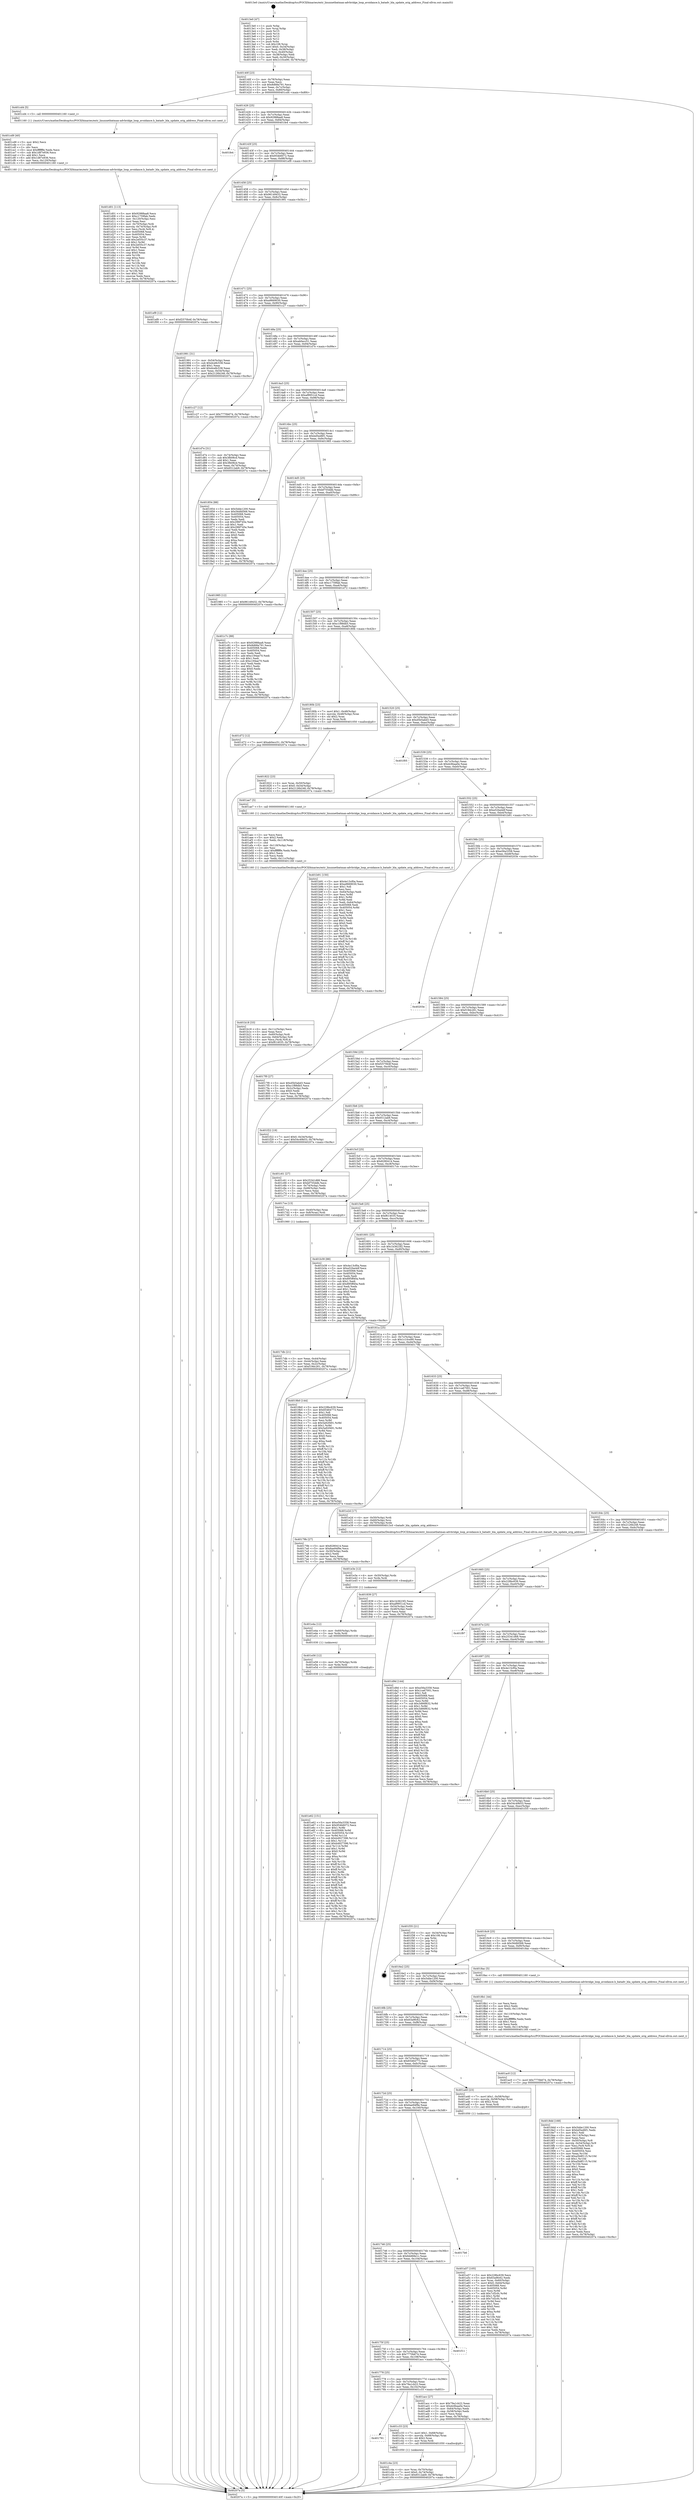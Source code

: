 digraph "0x4013e0" {
  label = "0x4013e0 (/mnt/c/Users/mathe/Desktop/tcc/POCII/binaries/extr_linuxnetbatman-advbridge_loop_avoidance.h_batadv_bla_update_orig_address_Final-ollvm.out::main(0))"
  labelloc = "t"
  node[shape=record]

  Entry [label="",width=0.3,height=0.3,shape=circle,fillcolor=black,style=filled]
  "0x40140f" [label="{
     0x40140f [23]\l
     | [instrs]\l
     &nbsp;&nbsp;0x40140f \<+3\>: mov -0x78(%rbp),%eax\l
     &nbsp;&nbsp;0x401412 \<+2\>: mov %eax,%ecx\l
     &nbsp;&nbsp;0x401414 \<+6\>: sub $0x8d68a791,%ecx\l
     &nbsp;&nbsp;0x40141a \<+3\>: mov %eax,-0x7c(%rbp)\l
     &nbsp;&nbsp;0x40141d \<+3\>: mov %ecx,-0x80(%rbp)\l
     &nbsp;&nbsp;0x401420 \<+6\>: je 0000000000401cd4 \<main+0x8f4\>\l
  }"]
  "0x401cd4" [label="{
     0x401cd4 [5]\l
     | [instrs]\l
     &nbsp;&nbsp;0x401cd4 \<+5\>: call 0000000000401160 \<next_i\>\l
     | [calls]\l
     &nbsp;&nbsp;0x401160 \{1\} (/mnt/c/Users/mathe/Desktop/tcc/POCII/binaries/extr_linuxnetbatman-advbridge_loop_avoidance.h_batadv_bla_update_orig_address_Final-ollvm.out::next_i)\l
  }"]
  "0x401426" [label="{
     0x401426 [25]\l
     | [instrs]\l
     &nbsp;&nbsp;0x401426 \<+5\>: jmp 000000000040142b \<main+0x4b\>\l
     &nbsp;&nbsp;0x40142b \<+3\>: mov -0x7c(%rbp),%eax\l
     &nbsp;&nbsp;0x40142e \<+5\>: sub $0x92988aa8,%eax\l
     &nbsp;&nbsp;0x401433 \<+6\>: mov %eax,-0x84(%rbp)\l
     &nbsp;&nbsp;0x401439 \<+6\>: je 0000000000401fe4 \<main+0xc04\>\l
  }"]
  Exit [label="",width=0.3,height=0.3,shape=circle,fillcolor=black,style=filled,peripheries=2]
  "0x401fe4" [label="{
     0x401fe4\l
  }", style=dashed]
  "0x40143f" [label="{
     0x40143f [25]\l
     | [instrs]\l
     &nbsp;&nbsp;0x40143f \<+5\>: jmp 0000000000401444 \<main+0x64\>\l
     &nbsp;&nbsp;0x401444 \<+3\>: mov -0x7c(%rbp),%eax\l
     &nbsp;&nbsp;0x401447 \<+5\>: sub $0x954b6072,%eax\l
     &nbsp;&nbsp;0x40144c \<+6\>: mov %eax,-0x88(%rbp)\l
     &nbsp;&nbsp;0x401452 \<+6\>: je 0000000000401ef9 \<main+0xb19\>\l
  }"]
  "0x401e62" [label="{
     0x401e62 [151]\l
     | [instrs]\l
     &nbsp;&nbsp;0x401e62 \<+5\>: mov $0xe56a3358,%eax\l
     &nbsp;&nbsp;0x401e67 \<+5\>: mov $0x954b6072,%ecx\l
     &nbsp;&nbsp;0x401e6c \<+3\>: mov $0x1,%r8b\l
     &nbsp;&nbsp;0x401e6f \<+8\>: mov 0x405068,%r9d\l
     &nbsp;&nbsp;0x401e77 \<+8\>: mov 0x405054,%r10d\l
     &nbsp;&nbsp;0x401e7f \<+3\>: mov %r9d,%r11d\l
     &nbsp;&nbsp;0x401e82 \<+7\>: sub $0xb4927396,%r11d\l
     &nbsp;&nbsp;0x401e89 \<+4\>: sub $0x1,%r11d\l
     &nbsp;&nbsp;0x401e8d \<+7\>: add $0xb4927396,%r11d\l
     &nbsp;&nbsp;0x401e94 \<+4\>: imul %r11d,%r9d\l
     &nbsp;&nbsp;0x401e98 \<+4\>: and $0x1,%r9d\l
     &nbsp;&nbsp;0x401e9c \<+4\>: cmp $0x0,%r9d\l
     &nbsp;&nbsp;0x401ea0 \<+3\>: sete %bl\l
     &nbsp;&nbsp;0x401ea3 \<+4\>: cmp $0xa,%r10d\l
     &nbsp;&nbsp;0x401ea7 \<+4\>: setl %r14b\l
     &nbsp;&nbsp;0x401eab \<+3\>: mov %bl,%r15b\l
     &nbsp;&nbsp;0x401eae \<+4\>: xor $0xff,%r15b\l
     &nbsp;&nbsp;0x401eb2 \<+3\>: mov %r14b,%r12b\l
     &nbsp;&nbsp;0x401eb5 \<+4\>: xor $0xff,%r12b\l
     &nbsp;&nbsp;0x401eb9 \<+4\>: xor $0x1,%r8b\l
     &nbsp;&nbsp;0x401ebd \<+3\>: mov %r15b,%r13b\l
     &nbsp;&nbsp;0x401ec0 \<+4\>: and $0xff,%r13b\l
     &nbsp;&nbsp;0x401ec4 \<+3\>: and %r8b,%bl\l
     &nbsp;&nbsp;0x401ec7 \<+3\>: mov %r12b,%dl\l
     &nbsp;&nbsp;0x401eca \<+3\>: and $0xff,%dl\l
     &nbsp;&nbsp;0x401ecd \<+3\>: and %r8b,%r14b\l
     &nbsp;&nbsp;0x401ed0 \<+3\>: or %bl,%r13b\l
     &nbsp;&nbsp;0x401ed3 \<+3\>: or %r14b,%dl\l
     &nbsp;&nbsp;0x401ed6 \<+3\>: xor %dl,%r13b\l
     &nbsp;&nbsp;0x401ed9 \<+3\>: or %r12b,%r15b\l
     &nbsp;&nbsp;0x401edc \<+4\>: xor $0xff,%r15b\l
     &nbsp;&nbsp;0x401ee0 \<+4\>: or $0x1,%r8b\l
     &nbsp;&nbsp;0x401ee4 \<+3\>: and %r8b,%r15b\l
     &nbsp;&nbsp;0x401ee7 \<+3\>: or %r15b,%r13b\l
     &nbsp;&nbsp;0x401eea \<+4\>: test $0x1,%r13b\l
     &nbsp;&nbsp;0x401eee \<+3\>: cmovne %ecx,%eax\l
     &nbsp;&nbsp;0x401ef1 \<+3\>: mov %eax,-0x78(%rbp)\l
     &nbsp;&nbsp;0x401ef4 \<+5\>: jmp 000000000040207a \<main+0xc9a\>\l
  }"]
  "0x401ef9" [label="{
     0x401ef9 [12]\l
     | [instrs]\l
     &nbsp;&nbsp;0x401ef9 \<+7\>: movl $0xf2570b4f,-0x78(%rbp)\l
     &nbsp;&nbsp;0x401f00 \<+5\>: jmp 000000000040207a \<main+0xc9a\>\l
  }"]
  "0x401458" [label="{
     0x401458 [25]\l
     | [instrs]\l
     &nbsp;&nbsp;0x401458 \<+5\>: jmp 000000000040145d \<main+0x7d\>\l
     &nbsp;&nbsp;0x40145d \<+3\>: mov -0x7c(%rbp),%eax\l
     &nbsp;&nbsp;0x401460 \<+5\>: sub $0x96149432,%eax\l
     &nbsp;&nbsp;0x401465 \<+6\>: mov %eax,-0x8c(%rbp)\l
     &nbsp;&nbsp;0x40146b \<+6\>: je 0000000000401991 \<main+0x5b1\>\l
  }"]
  "0x401e56" [label="{
     0x401e56 [12]\l
     | [instrs]\l
     &nbsp;&nbsp;0x401e56 \<+4\>: mov -0x70(%rbp),%rdx\l
     &nbsp;&nbsp;0x401e5a \<+3\>: mov %rdx,%rdi\l
     &nbsp;&nbsp;0x401e5d \<+5\>: call 0000000000401030 \<free@plt\>\l
     | [calls]\l
     &nbsp;&nbsp;0x401030 \{1\} (unknown)\l
  }"]
  "0x401991" [label="{
     0x401991 [31]\l
     | [instrs]\l
     &nbsp;&nbsp;0x401991 \<+3\>: mov -0x54(%rbp),%eax\l
     &nbsp;&nbsp;0x401994 \<+5\>: sub $0xdce8c538,%eax\l
     &nbsp;&nbsp;0x401999 \<+3\>: add $0x1,%eax\l
     &nbsp;&nbsp;0x40199c \<+5\>: add $0xdce8c538,%eax\l
     &nbsp;&nbsp;0x4019a1 \<+3\>: mov %eax,-0x54(%rbp)\l
     &nbsp;&nbsp;0x4019a4 \<+7\>: movl $0x2126b248,-0x78(%rbp)\l
     &nbsp;&nbsp;0x4019ab \<+5\>: jmp 000000000040207a \<main+0xc9a\>\l
  }"]
  "0x401471" [label="{
     0x401471 [25]\l
     | [instrs]\l
     &nbsp;&nbsp;0x401471 \<+5\>: jmp 0000000000401476 \<main+0x96\>\l
     &nbsp;&nbsp;0x401476 \<+3\>: mov -0x7c(%rbp),%eax\l
     &nbsp;&nbsp;0x401479 \<+5\>: sub $0xa9669030,%eax\l
     &nbsp;&nbsp;0x40147e \<+6\>: mov %eax,-0x90(%rbp)\l
     &nbsp;&nbsp;0x401484 \<+6\>: je 0000000000401c27 \<main+0x847\>\l
  }"]
  "0x401e4a" [label="{
     0x401e4a [12]\l
     | [instrs]\l
     &nbsp;&nbsp;0x401e4a \<+4\>: mov -0x60(%rbp),%rdx\l
     &nbsp;&nbsp;0x401e4e \<+3\>: mov %rdx,%rdi\l
     &nbsp;&nbsp;0x401e51 \<+5\>: call 0000000000401030 \<free@plt\>\l
     | [calls]\l
     &nbsp;&nbsp;0x401030 \{1\} (unknown)\l
  }"]
  "0x401c27" [label="{
     0x401c27 [12]\l
     | [instrs]\l
     &nbsp;&nbsp;0x401c27 \<+7\>: movl $0x7770b674,-0x78(%rbp)\l
     &nbsp;&nbsp;0x401c2e \<+5\>: jmp 000000000040207a \<main+0xc9a\>\l
  }"]
  "0x40148a" [label="{
     0x40148a [25]\l
     | [instrs]\l
     &nbsp;&nbsp;0x40148a \<+5\>: jmp 000000000040148f \<main+0xaf\>\l
     &nbsp;&nbsp;0x40148f \<+3\>: mov -0x7c(%rbp),%eax\l
     &nbsp;&nbsp;0x401492 \<+5\>: sub $0xab0ecc51,%eax\l
     &nbsp;&nbsp;0x401497 \<+6\>: mov %eax,-0x94(%rbp)\l
     &nbsp;&nbsp;0x40149d \<+6\>: je 0000000000401d7e \<main+0x99e\>\l
  }"]
  "0x401e3e" [label="{
     0x401e3e [12]\l
     | [instrs]\l
     &nbsp;&nbsp;0x401e3e \<+4\>: mov -0x50(%rbp),%rdx\l
     &nbsp;&nbsp;0x401e42 \<+3\>: mov %rdx,%rdi\l
     &nbsp;&nbsp;0x401e45 \<+5\>: call 0000000000401030 \<free@plt\>\l
     | [calls]\l
     &nbsp;&nbsp;0x401030 \{1\} (unknown)\l
  }"]
  "0x401d7e" [label="{
     0x401d7e [31]\l
     | [instrs]\l
     &nbsp;&nbsp;0x401d7e \<+3\>: mov -0x74(%rbp),%eax\l
     &nbsp;&nbsp;0x401d81 \<+5\>: sub $0x3fb08cd,%eax\l
     &nbsp;&nbsp;0x401d86 \<+3\>: add $0x1,%eax\l
     &nbsp;&nbsp;0x401d89 \<+5\>: add $0x3fb08cd,%eax\l
     &nbsp;&nbsp;0x401d8e \<+3\>: mov %eax,-0x74(%rbp)\l
     &nbsp;&nbsp;0x401d91 \<+7\>: movl $0x6512ab9,-0x78(%rbp)\l
     &nbsp;&nbsp;0x401d98 \<+5\>: jmp 000000000040207a \<main+0xc9a\>\l
  }"]
  "0x4014a3" [label="{
     0x4014a3 [25]\l
     | [instrs]\l
     &nbsp;&nbsp;0x4014a3 \<+5\>: jmp 00000000004014a8 \<main+0xc8\>\l
     &nbsp;&nbsp;0x4014a8 \<+3\>: mov -0x7c(%rbp),%eax\l
     &nbsp;&nbsp;0x4014ab \<+5\>: sub $0xaf9951cd,%eax\l
     &nbsp;&nbsp;0x4014b0 \<+6\>: mov %eax,-0x98(%rbp)\l
     &nbsp;&nbsp;0x4014b6 \<+6\>: je 0000000000401854 \<main+0x474\>\l
  }"]
  "0x401d01" [label="{
     0x401d01 [113]\l
     | [instrs]\l
     &nbsp;&nbsp;0x401d01 \<+5\>: mov $0x92988aa8,%ecx\l
     &nbsp;&nbsp;0x401d06 \<+5\>: mov $0xc1759fab,%edx\l
     &nbsp;&nbsp;0x401d0b \<+6\>: mov -0x120(%rbp),%esi\l
     &nbsp;&nbsp;0x401d11 \<+3\>: imul %eax,%esi\l
     &nbsp;&nbsp;0x401d14 \<+4\>: mov -0x70(%rbp),%rdi\l
     &nbsp;&nbsp;0x401d18 \<+4\>: movslq -0x74(%rbp),%r8\l
     &nbsp;&nbsp;0x401d1c \<+4\>: mov %esi,(%rdi,%r8,4)\l
     &nbsp;&nbsp;0x401d20 \<+7\>: mov 0x405068,%eax\l
     &nbsp;&nbsp;0x401d27 \<+7\>: mov 0x405054,%esi\l
     &nbsp;&nbsp;0x401d2e \<+3\>: mov %eax,%r9d\l
     &nbsp;&nbsp;0x401d31 \<+7\>: add $0x2ef35c37,%r9d\l
     &nbsp;&nbsp;0x401d38 \<+4\>: sub $0x1,%r9d\l
     &nbsp;&nbsp;0x401d3c \<+7\>: sub $0x2ef35c37,%r9d\l
     &nbsp;&nbsp;0x401d43 \<+4\>: imul %r9d,%eax\l
     &nbsp;&nbsp;0x401d47 \<+3\>: and $0x1,%eax\l
     &nbsp;&nbsp;0x401d4a \<+3\>: cmp $0x0,%eax\l
     &nbsp;&nbsp;0x401d4d \<+4\>: sete %r10b\l
     &nbsp;&nbsp;0x401d51 \<+3\>: cmp $0xa,%esi\l
     &nbsp;&nbsp;0x401d54 \<+4\>: setl %r11b\l
     &nbsp;&nbsp;0x401d58 \<+3\>: mov %r10b,%bl\l
     &nbsp;&nbsp;0x401d5b \<+3\>: and %r11b,%bl\l
     &nbsp;&nbsp;0x401d5e \<+3\>: xor %r11b,%r10b\l
     &nbsp;&nbsp;0x401d61 \<+3\>: or %r10b,%bl\l
     &nbsp;&nbsp;0x401d64 \<+3\>: test $0x1,%bl\l
     &nbsp;&nbsp;0x401d67 \<+3\>: cmovne %edx,%ecx\l
     &nbsp;&nbsp;0x401d6a \<+3\>: mov %ecx,-0x78(%rbp)\l
     &nbsp;&nbsp;0x401d6d \<+5\>: jmp 000000000040207a \<main+0xc9a\>\l
  }"]
  "0x401854" [label="{
     0x401854 [88]\l
     | [instrs]\l
     &nbsp;&nbsp;0x401854 \<+5\>: mov $0x5dde1200,%eax\l
     &nbsp;&nbsp;0x401859 \<+5\>: mov $0x56dfd568,%ecx\l
     &nbsp;&nbsp;0x40185e \<+7\>: mov 0x405068,%edx\l
     &nbsp;&nbsp;0x401865 \<+7\>: mov 0x405054,%esi\l
     &nbsp;&nbsp;0x40186c \<+2\>: mov %edx,%edi\l
     &nbsp;&nbsp;0x40186e \<+6\>: sub $0x296f745e,%edi\l
     &nbsp;&nbsp;0x401874 \<+3\>: sub $0x1,%edi\l
     &nbsp;&nbsp;0x401877 \<+6\>: add $0x296f745e,%edi\l
     &nbsp;&nbsp;0x40187d \<+3\>: imul %edi,%edx\l
     &nbsp;&nbsp;0x401880 \<+3\>: and $0x1,%edx\l
     &nbsp;&nbsp;0x401883 \<+3\>: cmp $0x0,%edx\l
     &nbsp;&nbsp;0x401886 \<+4\>: sete %r8b\l
     &nbsp;&nbsp;0x40188a \<+3\>: cmp $0xa,%esi\l
     &nbsp;&nbsp;0x40188d \<+4\>: setl %r9b\l
     &nbsp;&nbsp;0x401891 \<+3\>: mov %r8b,%r10b\l
     &nbsp;&nbsp;0x401894 \<+3\>: and %r9b,%r10b\l
     &nbsp;&nbsp;0x401897 \<+3\>: xor %r9b,%r8b\l
     &nbsp;&nbsp;0x40189a \<+3\>: or %r8b,%r10b\l
     &nbsp;&nbsp;0x40189d \<+4\>: test $0x1,%r10b\l
     &nbsp;&nbsp;0x4018a1 \<+3\>: cmovne %ecx,%eax\l
     &nbsp;&nbsp;0x4018a4 \<+3\>: mov %eax,-0x78(%rbp)\l
     &nbsp;&nbsp;0x4018a7 \<+5\>: jmp 000000000040207a \<main+0xc9a\>\l
  }"]
  "0x4014bc" [label="{
     0x4014bc [25]\l
     | [instrs]\l
     &nbsp;&nbsp;0x4014bc \<+5\>: jmp 00000000004014c1 \<main+0xe1\>\l
     &nbsp;&nbsp;0x4014c1 \<+3\>: mov -0x7c(%rbp),%eax\l
     &nbsp;&nbsp;0x4014c4 \<+5\>: sub $0xbd5ed6f1,%eax\l
     &nbsp;&nbsp;0x4014c9 \<+6\>: mov %eax,-0x9c(%rbp)\l
     &nbsp;&nbsp;0x4014cf \<+6\>: je 0000000000401985 \<main+0x5a5\>\l
  }"]
  "0x401cd9" [label="{
     0x401cd9 [40]\l
     | [instrs]\l
     &nbsp;&nbsp;0x401cd9 \<+5\>: mov $0x2,%ecx\l
     &nbsp;&nbsp;0x401cde \<+1\>: cltd\l
     &nbsp;&nbsp;0x401cdf \<+2\>: idiv %ecx\l
     &nbsp;&nbsp;0x401ce1 \<+6\>: imul $0xfffffffe,%edx,%ecx\l
     &nbsp;&nbsp;0x401ce7 \<+6\>: sub $0x1d87e936,%ecx\l
     &nbsp;&nbsp;0x401ced \<+3\>: add $0x1,%ecx\l
     &nbsp;&nbsp;0x401cf0 \<+6\>: add $0x1d87e936,%ecx\l
     &nbsp;&nbsp;0x401cf6 \<+6\>: mov %ecx,-0x120(%rbp)\l
     &nbsp;&nbsp;0x401cfc \<+5\>: call 0000000000401160 \<next_i\>\l
     | [calls]\l
     &nbsp;&nbsp;0x401160 \{1\} (/mnt/c/Users/mathe/Desktop/tcc/POCII/binaries/extr_linuxnetbatman-advbridge_loop_avoidance.h_batadv_bla_update_orig_address_Final-ollvm.out::next_i)\l
  }"]
  "0x401985" [label="{
     0x401985 [12]\l
     | [instrs]\l
     &nbsp;&nbsp;0x401985 \<+7\>: movl $0x96149432,-0x78(%rbp)\l
     &nbsp;&nbsp;0x40198c \<+5\>: jmp 000000000040207a \<main+0xc9a\>\l
  }"]
  "0x4014d5" [label="{
     0x4014d5 [25]\l
     | [instrs]\l
     &nbsp;&nbsp;0x4014d5 \<+5\>: jmp 00000000004014da \<main+0xfa\>\l
     &nbsp;&nbsp;0x4014da \<+3\>: mov -0x7c(%rbp),%eax\l
     &nbsp;&nbsp;0x4014dd \<+5\>: sub $0xbf755ddb,%eax\l
     &nbsp;&nbsp;0x4014e2 \<+6\>: mov %eax,-0xa0(%rbp)\l
     &nbsp;&nbsp;0x4014e8 \<+6\>: je 0000000000401c7c \<main+0x89c\>\l
  }"]
  "0x401c4a" [label="{
     0x401c4a [23]\l
     | [instrs]\l
     &nbsp;&nbsp;0x401c4a \<+4\>: mov %rax,-0x70(%rbp)\l
     &nbsp;&nbsp;0x401c4e \<+7\>: movl $0x0,-0x74(%rbp)\l
     &nbsp;&nbsp;0x401c55 \<+7\>: movl $0x6512ab9,-0x78(%rbp)\l
     &nbsp;&nbsp;0x401c5c \<+5\>: jmp 000000000040207a \<main+0xc9a\>\l
  }"]
  "0x401c7c" [label="{
     0x401c7c [88]\l
     | [instrs]\l
     &nbsp;&nbsp;0x401c7c \<+5\>: mov $0x92988aa8,%eax\l
     &nbsp;&nbsp;0x401c81 \<+5\>: mov $0x8d68a791,%ecx\l
     &nbsp;&nbsp;0x401c86 \<+7\>: mov 0x405068,%edx\l
     &nbsp;&nbsp;0x401c8d \<+7\>: mov 0x405054,%esi\l
     &nbsp;&nbsp;0x401c94 \<+2\>: mov %edx,%edi\l
     &nbsp;&nbsp;0x401c96 \<+6\>: add $0xc194ae70,%edi\l
     &nbsp;&nbsp;0x401c9c \<+3\>: sub $0x1,%edi\l
     &nbsp;&nbsp;0x401c9f \<+6\>: sub $0xc194ae70,%edi\l
     &nbsp;&nbsp;0x401ca5 \<+3\>: imul %edi,%edx\l
     &nbsp;&nbsp;0x401ca8 \<+3\>: and $0x1,%edx\l
     &nbsp;&nbsp;0x401cab \<+3\>: cmp $0x0,%edx\l
     &nbsp;&nbsp;0x401cae \<+4\>: sete %r8b\l
     &nbsp;&nbsp;0x401cb2 \<+3\>: cmp $0xa,%esi\l
     &nbsp;&nbsp;0x401cb5 \<+4\>: setl %r9b\l
     &nbsp;&nbsp;0x401cb9 \<+3\>: mov %r8b,%r10b\l
     &nbsp;&nbsp;0x401cbc \<+3\>: and %r9b,%r10b\l
     &nbsp;&nbsp;0x401cbf \<+3\>: xor %r9b,%r8b\l
     &nbsp;&nbsp;0x401cc2 \<+3\>: or %r8b,%r10b\l
     &nbsp;&nbsp;0x401cc5 \<+4\>: test $0x1,%r10b\l
     &nbsp;&nbsp;0x401cc9 \<+3\>: cmovne %ecx,%eax\l
     &nbsp;&nbsp;0x401ccc \<+3\>: mov %eax,-0x78(%rbp)\l
     &nbsp;&nbsp;0x401ccf \<+5\>: jmp 000000000040207a \<main+0xc9a\>\l
  }"]
  "0x4014ee" [label="{
     0x4014ee [25]\l
     | [instrs]\l
     &nbsp;&nbsp;0x4014ee \<+5\>: jmp 00000000004014f3 \<main+0x113\>\l
     &nbsp;&nbsp;0x4014f3 \<+3\>: mov -0x7c(%rbp),%eax\l
     &nbsp;&nbsp;0x4014f6 \<+5\>: sub $0xc1759fab,%eax\l
     &nbsp;&nbsp;0x4014fb \<+6\>: mov %eax,-0xa4(%rbp)\l
     &nbsp;&nbsp;0x401501 \<+6\>: je 0000000000401d72 \<main+0x992\>\l
  }"]
  "0x401791" [label="{
     0x401791\l
  }", style=dashed]
  "0x401d72" [label="{
     0x401d72 [12]\l
     | [instrs]\l
     &nbsp;&nbsp;0x401d72 \<+7\>: movl $0xab0ecc51,-0x78(%rbp)\l
     &nbsp;&nbsp;0x401d79 \<+5\>: jmp 000000000040207a \<main+0xc9a\>\l
  }"]
  "0x401507" [label="{
     0x401507 [25]\l
     | [instrs]\l
     &nbsp;&nbsp;0x401507 \<+5\>: jmp 000000000040150c \<main+0x12c\>\l
     &nbsp;&nbsp;0x40150c \<+3\>: mov -0x7c(%rbp),%eax\l
     &nbsp;&nbsp;0x40150f \<+5\>: sub $0xc1f88db5,%eax\l
     &nbsp;&nbsp;0x401514 \<+6\>: mov %eax,-0xa8(%rbp)\l
     &nbsp;&nbsp;0x40151a \<+6\>: je 000000000040180b \<main+0x42b\>\l
  }"]
  "0x401c33" [label="{
     0x401c33 [23]\l
     | [instrs]\l
     &nbsp;&nbsp;0x401c33 \<+7\>: movl $0x1,-0x68(%rbp)\l
     &nbsp;&nbsp;0x401c3a \<+4\>: movslq -0x68(%rbp),%rax\l
     &nbsp;&nbsp;0x401c3e \<+4\>: shl $0x2,%rax\l
     &nbsp;&nbsp;0x401c42 \<+3\>: mov %rax,%rdi\l
     &nbsp;&nbsp;0x401c45 \<+5\>: call 0000000000401050 \<malloc@plt\>\l
     | [calls]\l
     &nbsp;&nbsp;0x401050 \{1\} (unknown)\l
  }"]
  "0x40180b" [label="{
     0x40180b [23]\l
     | [instrs]\l
     &nbsp;&nbsp;0x40180b \<+7\>: movl $0x1,-0x48(%rbp)\l
     &nbsp;&nbsp;0x401812 \<+4\>: movslq -0x48(%rbp),%rax\l
     &nbsp;&nbsp;0x401816 \<+4\>: shl $0x2,%rax\l
     &nbsp;&nbsp;0x40181a \<+3\>: mov %rax,%rdi\l
     &nbsp;&nbsp;0x40181d \<+5\>: call 0000000000401050 \<malloc@plt\>\l
     | [calls]\l
     &nbsp;&nbsp;0x401050 \{1\} (unknown)\l
  }"]
  "0x401520" [label="{
     0x401520 [25]\l
     | [instrs]\l
     &nbsp;&nbsp;0x401520 \<+5\>: jmp 0000000000401525 \<main+0x145\>\l
     &nbsp;&nbsp;0x401525 \<+3\>: mov -0x7c(%rbp),%eax\l
     &nbsp;&nbsp;0x401528 \<+5\>: sub $0xd5b5abd3,%eax\l
     &nbsp;&nbsp;0x40152d \<+6\>: mov %eax,-0xac(%rbp)\l
     &nbsp;&nbsp;0x401533 \<+6\>: je 0000000000401f05 \<main+0xb25\>\l
  }"]
  "0x401b18" [label="{
     0x401b18 [33]\l
     | [instrs]\l
     &nbsp;&nbsp;0x401b18 \<+6\>: mov -0x11c(%rbp),%ecx\l
     &nbsp;&nbsp;0x401b1e \<+3\>: imul %eax,%ecx\l
     &nbsp;&nbsp;0x401b21 \<+4\>: mov -0x60(%rbp),%rdi\l
     &nbsp;&nbsp;0x401b25 \<+4\>: movslq -0x64(%rbp),%r8\l
     &nbsp;&nbsp;0x401b29 \<+4\>: mov %ecx,(%rdi,%r8,4)\l
     &nbsp;&nbsp;0x401b2d \<+7\>: movl $0xf614035,-0x78(%rbp)\l
     &nbsp;&nbsp;0x401b34 \<+5\>: jmp 000000000040207a \<main+0xc9a\>\l
  }"]
  "0x401f05" [label="{
     0x401f05\l
  }", style=dashed]
  "0x401539" [label="{
     0x401539 [25]\l
     | [instrs]\l
     &nbsp;&nbsp;0x401539 \<+5\>: jmp 000000000040153e \<main+0x15e\>\l
     &nbsp;&nbsp;0x40153e \<+3\>: mov -0x7c(%rbp),%eax\l
     &nbsp;&nbsp;0x401541 \<+5\>: sub $0xdc6baa0e,%eax\l
     &nbsp;&nbsp;0x401546 \<+6\>: mov %eax,-0xb0(%rbp)\l
     &nbsp;&nbsp;0x40154c \<+6\>: je 0000000000401ae7 \<main+0x707\>\l
  }"]
  "0x401aec" [label="{
     0x401aec [44]\l
     | [instrs]\l
     &nbsp;&nbsp;0x401aec \<+2\>: xor %ecx,%ecx\l
     &nbsp;&nbsp;0x401aee \<+5\>: mov $0x2,%edx\l
     &nbsp;&nbsp;0x401af3 \<+6\>: mov %edx,-0x118(%rbp)\l
     &nbsp;&nbsp;0x401af9 \<+1\>: cltd\l
     &nbsp;&nbsp;0x401afa \<+6\>: mov -0x118(%rbp),%esi\l
     &nbsp;&nbsp;0x401b00 \<+2\>: idiv %esi\l
     &nbsp;&nbsp;0x401b02 \<+6\>: imul $0xfffffffe,%edx,%edx\l
     &nbsp;&nbsp;0x401b08 \<+3\>: sub $0x1,%ecx\l
     &nbsp;&nbsp;0x401b0b \<+2\>: sub %ecx,%edx\l
     &nbsp;&nbsp;0x401b0d \<+6\>: mov %edx,-0x11c(%rbp)\l
     &nbsp;&nbsp;0x401b13 \<+5\>: call 0000000000401160 \<next_i\>\l
     | [calls]\l
     &nbsp;&nbsp;0x401160 \{1\} (/mnt/c/Users/mathe/Desktop/tcc/POCII/binaries/extr_linuxnetbatman-advbridge_loop_avoidance.h_batadv_bla_update_orig_address_Final-ollvm.out::next_i)\l
  }"]
  "0x401ae7" [label="{
     0x401ae7 [5]\l
     | [instrs]\l
     &nbsp;&nbsp;0x401ae7 \<+5\>: call 0000000000401160 \<next_i\>\l
     | [calls]\l
     &nbsp;&nbsp;0x401160 \{1\} (/mnt/c/Users/mathe/Desktop/tcc/POCII/binaries/extr_linuxnetbatman-advbridge_loop_avoidance.h_batadv_bla_update_orig_address_Final-ollvm.out::next_i)\l
  }"]
  "0x401552" [label="{
     0x401552 [25]\l
     | [instrs]\l
     &nbsp;&nbsp;0x401552 \<+5\>: jmp 0000000000401557 \<main+0x177\>\l
     &nbsp;&nbsp;0x401557 \<+3\>: mov -0x7c(%rbp),%eax\l
     &nbsp;&nbsp;0x40155a \<+5\>: sub $0xe52be4df,%eax\l
     &nbsp;&nbsp;0x40155f \<+6\>: mov %eax,-0xb4(%rbp)\l
     &nbsp;&nbsp;0x401565 \<+6\>: je 0000000000401b91 \<main+0x7b1\>\l
  }"]
  "0x401778" [label="{
     0x401778 [25]\l
     | [instrs]\l
     &nbsp;&nbsp;0x401778 \<+5\>: jmp 000000000040177d \<main+0x39d\>\l
     &nbsp;&nbsp;0x40177d \<+3\>: mov -0x7c(%rbp),%eax\l
     &nbsp;&nbsp;0x401780 \<+5\>: sub $0x79a1cb22,%eax\l
     &nbsp;&nbsp;0x401785 \<+6\>: mov %eax,-0x10c(%rbp)\l
     &nbsp;&nbsp;0x40178b \<+6\>: je 0000000000401c33 \<main+0x853\>\l
  }"]
  "0x401b91" [label="{
     0x401b91 [150]\l
     | [instrs]\l
     &nbsp;&nbsp;0x401b91 \<+5\>: mov $0x4e13cf0a,%eax\l
     &nbsp;&nbsp;0x401b96 \<+5\>: mov $0xa9669030,%ecx\l
     &nbsp;&nbsp;0x401b9b \<+2\>: mov $0x1,%dl\l
     &nbsp;&nbsp;0x401b9d \<+2\>: xor %esi,%esi\l
     &nbsp;&nbsp;0x401b9f \<+3\>: mov -0x64(%rbp),%edi\l
     &nbsp;&nbsp;0x401ba2 \<+3\>: mov %esi,%r8d\l
     &nbsp;&nbsp;0x401ba5 \<+4\>: sub $0x1,%r8d\l
     &nbsp;&nbsp;0x401ba9 \<+3\>: sub %r8d,%edi\l
     &nbsp;&nbsp;0x401bac \<+3\>: mov %edi,-0x64(%rbp)\l
     &nbsp;&nbsp;0x401baf \<+7\>: mov 0x405068,%edi\l
     &nbsp;&nbsp;0x401bb6 \<+8\>: mov 0x405054,%r8d\l
     &nbsp;&nbsp;0x401bbe \<+3\>: sub $0x1,%esi\l
     &nbsp;&nbsp;0x401bc1 \<+3\>: mov %edi,%r9d\l
     &nbsp;&nbsp;0x401bc4 \<+3\>: add %esi,%r9d\l
     &nbsp;&nbsp;0x401bc7 \<+4\>: imul %r9d,%edi\l
     &nbsp;&nbsp;0x401bcb \<+3\>: and $0x1,%edi\l
     &nbsp;&nbsp;0x401bce \<+3\>: cmp $0x0,%edi\l
     &nbsp;&nbsp;0x401bd1 \<+4\>: sete %r10b\l
     &nbsp;&nbsp;0x401bd5 \<+4\>: cmp $0xa,%r8d\l
     &nbsp;&nbsp;0x401bd9 \<+4\>: setl %r11b\l
     &nbsp;&nbsp;0x401bdd \<+3\>: mov %r10b,%bl\l
     &nbsp;&nbsp;0x401be0 \<+3\>: xor $0xff,%bl\l
     &nbsp;&nbsp;0x401be3 \<+3\>: mov %r11b,%r14b\l
     &nbsp;&nbsp;0x401be6 \<+4\>: xor $0xff,%r14b\l
     &nbsp;&nbsp;0x401bea \<+3\>: xor $0x1,%dl\l
     &nbsp;&nbsp;0x401bed \<+3\>: mov %bl,%r15b\l
     &nbsp;&nbsp;0x401bf0 \<+4\>: and $0xff,%r15b\l
     &nbsp;&nbsp;0x401bf4 \<+3\>: and %dl,%r10b\l
     &nbsp;&nbsp;0x401bf7 \<+3\>: mov %r14b,%r12b\l
     &nbsp;&nbsp;0x401bfa \<+4\>: and $0xff,%r12b\l
     &nbsp;&nbsp;0x401bfe \<+3\>: and %dl,%r11b\l
     &nbsp;&nbsp;0x401c01 \<+3\>: or %r10b,%r15b\l
     &nbsp;&nbsp;0x401c04 \<+3\>: or %r11b,%r12b\l
     &nbsp;&nbsp;0x401c07 \<+3\>: xor %r12b,%r15b\l
     &nbsp;&nbsp;0x401c0a \<+3\>: or %r14b,%bl\l
     &nbsp;&nbsp;0x401c0d \<+3\>: xor $0xff,%bl\l
     &nbsp;&nbsp;0x401c10 \<+3\>: or $0x1,%dl\l
     &nbsp;&nbsp;0x401c13 \<+2\>: and %dl,%bl\l
     &nbsp;&nbsp;0x401c15 \<+3\>: or %bl,%r15b\l
     &nbsp;&nbsp;0x401c18 \<+4\>: test $0x1,%r15b\l
     &nbsp;&nbsp;0x401c1c \<+3\>: cmovne %ecx,%eax\l
     &nbsp;&nbsp;0x401c1f \<+3\>: mov %eax,-0x78(%rbp)\l
     &nbsp;&nbsp;0x401c22 \<+5\>: jmp 000000000040207a \<main+0xc9a\>\l
  }"]
  "0x40156b" [label="{
     0x40156b [25]\l
     | [instrs]\l
     &nbsp;&nbsp;0x40156b \<+5\>: jmp 0000000000401570 \<main+0x190\>\l
     &nbsp;&nbsp;0x401570 \<+3\>: mov -0x7c(%rbp),%eax\l
     &nbsp;&nbsp;0x401573 \<+5\>: sub $0xe56a3358,%eax\l
     &nbsp;&nbsp;0x401578 \<+6\>: mov %eax,-0xb8(%rbp)\l
     &nbsp;&nbsp;0x40157e \<+6\>: je 000000000040203e \<main+0xc5e\>\l
  }"]
  "0x401acc" [label="{
     0x401acc [27]\l
     | [instrs]\l
     &nbsp;&nbsp;0x401acc \<+5\>: mov $0x79a1cb22,%eax\l
     &nbsp;&nbsp;0x401ad1 \<+5\>: mov $0xdc6baa0e,%ecx\l
     &nbsp;&nbsp;0x401ad6 \<+3\>: mov -0x64(%rbp),%edx\l
     &nbsp;&nbsp;0x401ad9 \<+3\>: cmp -0x58(%rbp),%edx\l
     &nbsp;&nbsp;0x401adc \<+3\>: cmovl %ecx,%eax\l
     &nbsp;&nbsp;0x401adf \<+3\>: mov %eax,-0x78(%rbp)\l
     &nbsp;&nbsp;0x401ae2 \<+5\>: jmp 000000000040207a \<main+0xc9a\>\l
  }"]
  "0x40203e" [label="{
     0x40203e\l
  }", style=dashed]
  "0x401584" [label="{
     0x401584 [25]\l
     | [instrs]\l
     &nbsp;&nbsp;0x401584 \<+5\>: jmp 0000000000401589 \<main+0x1a9\>\l
     &nbsp;&nbsp;0x401589 \<+3\>: mov -0x7c(%rbp),%eax\l
     &nbsp;&nbsp;0x40158c \<+5\>: sub $0xf19dc261,%eax\l
     &nbsp;&nbsp;0x401591 \<+6\>: mov %eax,-0xbc(%rbp)\l
     &nbsp;&nbsp;0x401597 \<+6\>: je 00000000004017f0 \<main+0x410\>\l
  }"]
  "0x40175f" [label="{
     0x40175f [25]\l
     | [instrs]\l
     &nbsp;&nbsp;0x40175f \<+5\>: jmp 0000000000401764 \<main+0x384\>\l
     &nbsp;&nbsp;0x401764 \<+3\>: mov -0x7c(%rbp),%eax\l
     &nbsp;&nbsp;0x401767 \<+5\>: sub $0x7770b674,%eax\l
     &nbsp;&nbsp;0x40176c \<+6\>: mov %eax,-0x108(%rbp)\l
     &nbsp;&nbsp;0x401772 \<+6\>: je 0000000000401acc \<main+0x6ec\>\l
  }"]
  "0x4017f0" [label="{
     0x4017f0 [27]\l
     | [instrs]\l
     &nbsp;&nbsp;0x4017f0 \<+5\>: mov $0xd5b5abd3,%eax\l
     &nbsp;&nbsp;0x4017f5 \<+5\>: mov $0xc1f88db5,%ecx\l
     &nbsp;&nbsp;0x4017fa \<+3\>: mov -0x2c(%rbp),%edx\l
     &nbsp;&nbsp;0x4017fd \<+3\>: cmp $0x0,%edx\l
     &nbsp;&nbsp;0x401800 \<+3\>: cmove %ecx,%eax\l
     &nbsp;&nbsp;0x401803 \<+3\>: mov %eax,-0x78(%rbp)\l
     &nbsp;&nbsp;0x401806 \<+5\>: jmp 000000000040207a \<main+0xc9a\>\l
  }"]
  "0x40159d" [label="{
     0x40159d [25]\l
     | [instrs]\l
     &nbsp;&nbsp;0x40159d \<+5\>: jmp 00000000004015a2 \<main+0x1c2\>\l
     &nbsp;&nbsp;0x4015a2 \<+3\>: mov -0x7c(%rbp),%eax\l
     &nbsp;&nbsp;0x4015a5 \<+5\>: sub $0xf2570b4f,%eax\l
     &nbsp;&nbsp;0x4015aa \<+6\>: mov %eax,-0xc0(%rbp)\l
     &nbsp;&nbsp;0x4015b0 \<+6\>: je 0000000000401f22 \<main+0xb42\>\l
  }"]
  "0x401f11" [label="{
     0x401f11\l
  }", style=dashed]
  "0x401f22" [label="{
     0x401f22 [19]\l
     | [instrs]\l
     &nbsp;&nbsp;0x401f22 \<+7\>: movl $0x0,-0x34(%rbp)\l
     &nbsp;&nbsp;0x401f29 \<+7\>: movl $0x54c49b53,-0x78(%rbp)\l
     &nbsp;&nbsp;0x401f30 \<+5\>: jmp 000000000040207a \<main+0xc9a\>\l
  }"]
  "0x4015b6" [label="{
     0x4015b6 [25]\l
     | [instrs]\l
     &nbsp;&nbsp;0x4015b6 \<+5\>: jmp 00000000004015bb \<main+0x1db\>\l
     &nbsp;&nbsp;0x4015bb \<+3\>: mov -0x7c(%rbp),%eax\l
     &nbsp;&nbsp;0x4015be \<+5\>: sub $0x6512ab9,%eax\l
     &nbsp;&nbsp;0x4015c3 \<+6\>: mov %eax,-0xc4(%rbp)\l
     &nbsp;&nbsp;0x4015c9 \<+6\>: je 0000000000401c61 \<main+0x881\>\l
  }"]
  "0x401746" [label="{
     0x401746 [25]\l
     | [instrs]\l
     &nbsp;&nbsp;0x401746 \<+5\>: jmp 000000000040174b \<main+0x36b\>\l
     &nbsp;&nbsp;0x40174b \<+3\>: mov -0x7c(%rbp),%eax\l
     &nbsp;&nbsp;0x40174e \<+5\>: sub $0x6dd68e1c,%eax\l
     &nbsp;&nbsp;0x401753 \<+6\>: mov %eax,-0x104(%rbp)\l
     &nbsp;&nbsp;0x401759 \<+6\>: je 0000000000401f11 \<main+0xb31\>\l
  }"]
  "0x401c61" [label="{
     0x401c61 [27]\l
     | [instrs]\l
     &nbsp;&nbsp;0x401c61 \<+5\>: mov $0x25341d68,%eax\l
     &nbsp;&nbsp;0x401c66 \<+5\>: mov $0xbf755ddb,%ecx\l
     &nbsp;&nbsp;0x401c6b \<+3\>: mov -0x74(%rbp),%edx\l
     &nbsp;&nbsp;0x401c6e \<+3\>: cmp -0x68(%rbp),%edx\l
     &nbsp;&nbsp;0x401c71 \<+3\>: cmovl %ecx,%eax\l
     &nbsp;&nbsp;0x401c74 \<+3\>: mov %eax,-0x78(%rbp)\l
     &nbsp;&nbsp;0x401c77 \<+5\>: jmp 000000000040207a \<main+0xc9a\>\l
  }"]
  "0x4015cf" [label="{
     0x4015cf [25]\l
     | [instrs]\l
     &nbsp;&nbsp;0x4015cf \<+5\>: jmp 00000000004015d4 \<main+0x1f4\>\l
     &nbsp;&nbsp;0x4015d4 \<+3\>: mov -0x7c(%rbp),%eax\l
     &nbsp;&nbsp;0x4015d7 \<+5\>: sub $0x8280414,%eax\l
     &nbsp;&nbsp;0x4015dc \<+6\>: mov %eax,-0xc8(%rbp)\l
     &nbsp;&nbsp;0x4015e2 \<+6\>: je 00000000004017ce \<main+0x3ee\>\l
  }"]
  "0x4017b6" [label="{
     0x4017b6\l
  }", style=dashed]
  "0x4017ce" [label="{
     0x4017ce [13]\l
     | [instrs]\l
     &nbsp;&nbsp;0x4017ce \<+4\>: mov -0x40(%rbp),%rax\l
     &nbsp;&nbsp;0x4017d2 \<+4\>: mov 0x8(%rax),%rdi\l
     &nbsp;&nbsp;0x4017d6 \<+5\>: call 0000000000401060 \<atoi@plt\>\l
     | [calls]\l
     &nbsp;&nbsp;0x401060 \{1\} (unknown)\l
  }"]
  "0x4015e8" [label="{
     0x4015e8 [25]\l
     | [instrs]\l
     &nbsp;&nbsp;0x4015e8 \<+5\>: jmp 00000000004015ed \<main+0x20d\>\l
     &nbsp;&nbsp;0x4015ed \<+3\>: mov -0x7c(%rbp),%eax\l
     &nbsp;&nbsp;0x4015f0 \<+5\>: sub $0xf614035,%eax\l
     &nbsp;&nbsp;0x4015f5 \<+6\>: mov %eax,-0xcc(%rbp)\l
     &nbsp;&nbsp;0x4015fb \<+6\>: je 0000000000401b39 \<main+0x759\>\l
  }"]
  "0x401a57" [label="{
     0x401a57 [105]\l
     | [instrs]\l
     &nbsp;&nbsp;0x401a57 \<+5\>: mov $0x228bc639,%ecx\l
     &nbsp;&nbsp;0x401a5c \<+5\>: mov $0x63a9fc62,%edx\l
     &nbsp;&nbsp;0x401a61 \<+4\>: mov %rax,-0x60(%rbp)\l
     &nbsp;&nbsp;0x401a65 \<+7\>: movl $0x0,-0x64(%rbp)\l
     &nbsp;&nbsp;0x401a6c \<+7\>: mov 0x405068,%esi\l
     &nbsp;&nbsp;0x401a73 \<+8\>: mov 0x405054,%r8d\l
     &nbsp;&nbsp;0x401a7b \<+3\>: mov %esi,%r9d\l
     &nbsp;&nbsp;0x401a7e \<+7\>: add $0x7cf2cfc,%r9d\l
     &nbsp;&nbsp;0x401a85 \<+4\>: sub $0x1,%r9d\l
     &nbsp;&nbsp;0x401a89 \<+7\>: sub $0x7cf2cfc,%r9d\l
     &nbsp;&nbsp;0x401a90 \<+4\>: imul %r9d,%esi\l
     &nbsp;&nbsp;0x401a94 \<+3\>: and $0x1,%esi\l
     &nbsp;&nbsp;0x401a97 \<+3\>: cmp $0x0,%esi\l
     &nbsp;&nbsp;0x401a9a \<+4\>: sete %r10b\l
     &nbsp;&nbsp;0x401a9e \<+4\>: cmp $0xa,%r8d\l
     &nbsp;&nbsp;0x401aa2 \<+4\>: setl %r11b\l
     &nbsp;&nbsp;0x401aa6 \<+3\>: mov %r10b,%bl\l
     &nbsp;&nbsp;0x401aa9 \<+3\>: and %r11b,%bl\l
     &nbsp;&nbsp;0x401aac \<+3\>: xor %r11b,%r10b\l
     &nbsp;&nbsp;0x401aaf \<+3\>: or %r10b,%bl\l
     &nbsp;&nbsp;0x401ab2 \<+3\>: test $0x1,%bl\l
     &nbsp;&nbsp;0x401ab5 \<+3\>: cmovne %edx,%ecx\l
     &nbsp;&nbsp;0x401ab8 \<+3\>: mov %ecx,-0x78(%rbp)\l
     &nbsp;&nbsp;0x401abb \<+5\>: jmp 000000000040207a \<main+0xc9a\>\l
  }"]
  "0x401b39" [label="{
     0x401b39 [88]\l
     | [instrs]\l
     &nbsp;&nbsp;0x401b39 \<+5\>: mov $0x4e13cf0a,%eax\l
     &nbsp;&nbsp;0x401b3e \<+5\>: mov $0xe52be4df,%ecx\l
     &nbsp;&nbsp;0x401b43 \<+7\>: mov 0x405068,%edx\l
     &nbsp;&nbsp;0x401b4a \<+7\>: mov 0x405054,%esi\l
     &nbsp;&nbsp;0x401b51 \<+2\>: mov %edx,%edi\l
     &nbsp;&nbsp;0x401b53 \<+6\>: sub $0x895ff40a,%edi\l
     &nbsp;&nbsp;0x401b59 \<+3\>: sub $0x1,%edi\l
     &nbsp;&nbsp;0x401b5c \<+6\>: add $0x895ff40a,%edi\l
     &nbsp;&nbsp;0x401b62 \<+3\>: imul %edi,%edx\l
     &nbsp;&nbsp;0x401b65 \<+3\>: and $0x1,%edx\l
     &nbsp;&nbsp;0x401b68 \<+3\>: cmp $0x0,%edx\l
     &nbsp;&nbsp;0x401b6b \<+4\>: sete %r8b\l
     &nbsp;&nbsp;0x401b6f \<+3\>: cmp $0xa,%esi\l
     &nbsp;&nbsp;0x401b72 \<+4\>: setl %r9b\l
     &nbsp;&nbsp;0x401b76 \<+3\>: mov %r8b,%r10b\l
     &nbsp;&nbsp;0x401b79 \<+3\>: and %r9b,%r10b\l
     &nbsp;&nbsp;0x401b7c \<+3\>: xor %r9b,%r8b\l
     &nbsp;&nbsp;0x401b7f \<+3\>: or %r8b,%r10b\l
     &nbsp;&nbsp;0x401b82 \<+4\>: test $0x1,%r10b\l
     &nbsp;&nbsp;0x401b86 \<+3\>: cmovne %ecx,%eax\l
     &nbsp;&nbsp;0x401b89 \<+3\>: mov %eax,-0x78(%rbp)\l
     &nbsp;&nbsp;0x401b8c \<+5\>: jmp 000000000040207a \<main+0xc9a\>\l
  }"]
  "0x401601" [label="{
     0x401601 [25]\l
     | [instrs]\l
     &nbsp;&nbsp;0x401601 \<+5\>: jmp 0000000000401606 \<main+0x226\>\l
     &nbsp;&nbsp;0x401606 \<+3\>: mov -0x7c(%rbp),%eax\l
     &nbsp;&nbsp;0x401609 \<+5\>: sub $0x1b3623f2,%eax\l
     &nbsp;&nbsp;0x40160e \<+6\>: mov %eax,-0xd0(%rbp)\l
     &nbsp;&nbsp;0x401614 \<+6\>: je 00000000004019b0 \<main+0x5d0\>\l
  }"]
  "0x40172d" [label="{
     0x40172d [25]\l
     | [instrs]\l
     &nbsp;&nbsp;0x40172d \<+5\>: jmp 0000000000401732 \<main+0x352\>\l
     &nbsp;&nbsp;0x401732 \<+3\>: mov -0x7c(%rbp),%eax\l
     &nbsp;&nbsp;0x401735 \<+5\>: sub $0x6ae94f9e,%eax\l
     &nbsp;&nbsp;0x40173a \<+6\>: mov %eax,-0x100(%rbp)\l
     &nbsp;&nbsp;0x401740 \<+6\>: je 00000000004017b6 \<main+0x3d6\>\l
  }"]
  "0x4019b0" [label="{
     0x4019b0 [144]\l
     | [instrs]\l
     &nbsp;&nbsp;0x4019b0 \<+5\>: mov $0x228bc639,%eax\l
     &nbsp;&nbsp;0x4019b5 \<+5\>: mov $0x65464773,%ecx\l
     &nbsp;&nbsp;0x4019ba \<+2\>: mov $0x1,%dl\l
     &nbsp;&nbsp;0x4019bc \<+7\>: mov 0x405068,%esi\l
     &nbsp;&nbsp;0x4019c3 \<+7\>: mov 0x405054,%edi\l
     &nbsp;&nbsp;0x4019ca \<+3\>: mov %esi,%r8d\l
     &nbsp;&nbsp;0x4019cd \<+7\>: sub $0x5a92f491,%r8d\l
     &nbsp;&nbsp;0x4019d4 \<+4\>: sub $0x1,%r8d\l
     &nbsp;&nbsp;0x4019d8 \<+7\>: add $0x5a92f491,%r8d\l
     &nbsp;&nbsp;0x4019df \<+4\>: imul %r8d,%esi\l
     &nbsp;&nbsp;0x4019e3 \<+3\>: and $0x1,%esi\l
     &nbsp;&nbsp;0x4019e6 \<+3\>: cmp $0x0,%esi\l
     &nbsp;&nbsp;0x4019e9 \<+4\>: sete %r9b\l
     &nbsp;&nbsp;0x4019ed \<+3\>: cmp $0xa,%edi\l
     &nbsp;&nbsp;0x4019f0 \<+4\>: setl %r10b\l
     &nbsp;&nbsp;0x4019f4 \<+3\>: mov %r9b,%r11b\l
     &nbsp;&nbsp;0x4019f7 \<+4\>: xor $0xff,%r11b\l
     &nbsp;&nbsp;0x4019fb \<+3\>: mov %r10b,%bl\l
     &nbsp;&nbsp;0x4019fe \<+3\>: xor $0xff,%bl\l
     &nbsp;&nbsp;0x401a01 \<+3\>: xor $0x1,%dl\l
     &nbsp;&nbsp;0x401a04 \<+3\>: mov %r11b,%r14b\l
     &nbsp;&nbsp;0x401a07 \<+4\>: and $0xff,%r14b\l
     &nbsp;&nbsp;0x401a0b \<+3\>: and %dl,%r9b\l
     &nbsp;&nbsp;0x401a0e \<+3\>: mov %bl,%r15b\l
     &nbsp;&nbsp;0x401a11 \<+4\>: and $0xff,%r15b\l
     &nbsp;&nbsp;0x401a15 \<+3\>: and %dl,%r10b\l
     &nbsp;&nbsp;0x401a18 \<+3\>: or %r9b,%r14b\l
     &nbsp;&nbsp;0x401a1b \<+3\>: or %r10b,%r15b\l
     &nbsp;&nbsp;0x401a1e \<+3\>: xor %r15b,%r14b\l
     &nbsp;&nbsp;0x401a21 \<+3\>: or %bl,%r11b\l
     &nbsp;&nbsp;0x401a24 \<+4\>: xor $0xff,%r11b\l
     &nbsp;&nbsp;0x401a28 \<+3\>: or $0x1,%dl\l
     &nbsp;&nbsp;0x401a2b \<+3\>: and %dl,%r11b\l
     &nbsp;&nbsp;0x401a2e \<+3\>: or %r11b,%r14b\l
     &nbsp;&nbsp;0x401a31 \<+4\>: test $0x1,%r14b\l
     &nbsp;&nbsp;0x401a35 \<+3\>: cmovne %ecx,%eax\l
     &nbsp;&nbsp;0x401a38 \<+3\>: mov %eax,-0x78(%rbp)\l
     &nbsp;&nbsp;0x401a3b \<+5\>: jmp 000000000040207a \<main+0xc9a\>\l
  }"]
  "0x40161a" [label="{
     0x40161a [25]\l
     | [instrs]\l
     &nbsp;&nbsp;0x40161a \<+5\>: jmp 000000000040161f \<main+0x23f\>\l
     &nbsp;&nbsp;0x40161f \<+3\>: mov -0x7c(%rbp),%eax\l
     &nbsp;&nbsp;0x401622 \<+5\>: sub $0x1c10ce90,%eax\l
     &nbsp;&nbsp;0x401627 \<+6\>: mov %eax,-0xd4(%rbp)\l
     &nbsp;&nbsp;0x40162d \<+6\>: je 000000000040179b \<main+0x3bb\>\l
  }"]
  "0x401a40" [label="{
     0x401a40 [23]\l
     | [instrs]\l
     &nbsp;&nbsp;0x401a40 \<+7\>: movl $0x1,-0x58(%rbp)\l
     &nbsp;&nbsp;0x401a47 \<+4\>: movslq -0x58(%rbp),%rax\l
     &nbsp;&nbsp;0x401a4b \<+4\>: shl $0x2,%rax\l
     &nbsp;&nbsp;0x401a4f \<+3\>: mov %rax,%rdi\l
     &nbsp;&nbsp;0x401a52 \<+5\>: call 0000000000401050 \<malloc@plt\>\l
     | [calls]\l
     &nbsp;&nbsp;0x401050 \{1\} (unknown)\l
  }"]
  "0x40179b" [label="{
     0x40179b [27]\l
     | [instrs]\l
     &nbsp;&nbsp;0x40179b \<+5\>: mov $0x8280414,%eax\l
     &nbsp;&nbsp;0x4017a0 \<+5\>: mov $0x6ae94f9e,%ecx\l
     &nbsp;&nbsp;0x4017a5 \<+3\>: mov -0x30(%rbp),%edx\l
     &nbsp;&nbsp;0x4017a8 \<+3\>: cmp $0x2,%edx\l
     &nbsp;&nbsp;0x4017ab \<+3\>: cmovne %ecx,%eax\l
     &nbsp;&nbsp;0x4017ae \<+3\>: mov %eax,-0x78(%rbp)\l
     &nbsp;&nbsp;0x4017b1 \<+5\>: jmp 000000000040207a \<main+0xc9a\>\l
  }"]
  "0x401633" [label="{
     0x401633 [25]\l
     | [instrs]\l
     &nbsp;&nbsp;0x401633 \<+5\>: jmp 0000000000401638 \<main+0x258\>\l
     &nbsp;&nbsp;0x401638 \<+3\>: mov -0x7c(%rbp),%eax\l
     &nbsp;&nbsp;0x40163b \<+5\>: sub $0x1ca67001,%eax\l
     &nbsp;&nbsp;0x401640 \<+6\>: mov %eax,-0xd8(%rbp)\l
     &nbsp;&nbsp;0x401646 \<+6\>: je 0000000000401e2d \<main+0xa4d\>\l
  }"]
  "0x40207a" [label="{
     0x40207a [5]\l
     | [instrs]\l
     &nbsp;&nbsp;0x40207a \<+5\>: jmp 000000000040140f \<main+0x2f\>\l
  }"]
  "0x4013e0" [label="{
     0x4013e0 [47]\l
     | [instrs]\l
     &nbsp;&nbsp;0x4013e0 \<+1\>: push %rbp\l
     &nbsp;&nbsp;0x4013e1 \<+3\>: mov %rsp,%rbp\l
     &nbsp;&nbsp;0x4013e4 \<+2\>: push %r15\l
     &nbsp;&nbsp;0x4013e6 \<+2\>: push %r14\l
     &nbsp;&nbsp;0x4013e8 \<+2\>: push %r13\l
     &nbsp;&nbsp;0x4013ea \<+2\>: push %r12\l
     &nbsp;&nbsp;0x4013ec \<+1\>: push %rbx\l
     &nbsp;&nbsp;0x4013ed \<+7\>: sub $0x108,%rsp\l
     &nbsp;&nbsp;0x4013f4 \<+7\>: movl $0x0,-0x34(%rbp)\l
     &nbsp;&nbsp;0x4013fb \<+3\>: mov %edi,-0x38(%rbp)\l
     &nbsp;&nbsp;0x4013fe \<+4\>: mov %rsi,-0x40(%rbp)\l
     &nbsp;&nbsp;0x401402 \<+3\>: mov -0x38(%rbp),%edi\l
     &nbsp;&nbsp;0x401405 \<+3\>: mov %edi,-0x30(%rbp)\l
     &nbsp;&nbsp;0x401408 \<+7\>: movl $0x1c10ce90,-0x78(%rbp)\l
  }"]
  "0x4017db" [label="{
     0x4017db [21]\l
     | [instrs]\l
     &nbsp;&nbsp;0x4017db \<+3\>: mov %eax,-0x44(%rbp)\l
     &nbsp;&nbsp;0x4017de \<+3\>: mov -0x44(%rbp),%eax\l
     &nbsp;&nbsp;0x4017e1 \<+3\>: mov %eax,-0x2c(%rbp)\l
     &nbsp;&nbsp;0x4017e4 \<+7\>: movl $0xf19dc261,-0x78(%rbp)\l
     &nbsp;&nbsp;0x4017eb \<+5\>: jmp 000000000040207a \<main+0xc9a\>\l
  }"]
  "0x401822" [label="{
     0x401822 [23]\l
     | [instrs]\l
     &nbsp;&nbsp;0x401822 \<+4\>: mov %rax,-0x50(%rbp)\l
     &nbsp;&nbsp;0x401826 \<+7\>: movl $0x0,-0x54(%rbp)\l
     &nbsp;&nbsp;0x40182d \<+7\>: movl $0x2126b248,-0x78(%rbp)\l
     &nbsp;&nbsp;0x401834 \<+5\>: jmp 000000000040207a \<main+0xc9a\>\l
  }"]
  "0x401714" [label="{
     0x401714 [25]\l
     | [instrs]\l
     &nbsp;&nbsp;0x401714 \<+5\>: jmp 0000000000401719 \<main+0x339\>\l
     &nbsp;&nbsp;0x401719 \<+3\>: mov -0x7c(%rbp),%eax\l
     &nbsp;&nbsp;0x40171c \<+5\>: sub $0x65464773,%eax\l
     &nbsp;&nbsp;0x401721 \<+6\>: mov %eax,-0xfc(%rbp)\l
     &nbsp;&nbsp;0x401727 \<+6\>: je 0000000000401a40 \<main+0x660\>\l
  }"]
  "0x401e2d" [label="{
     0x401e2d [17]\l
     | [instrs]\l
     &nbsp;&nbsp;0x401e2d \<+4\>: mov -0x50(%rbp),%rdi\l
     &nbsp;&nbsp;0x401e31 \<+4\>: mov -0x60(%rbp),%rsi\l
     &nbsp;&nbsp;0x401e35 \<+4\>: mov -0x70(%rbp),%rdx\l
     &nbsp;&nbsp;0x401e39 \<+5\>: call 00000000004013c0 \<batadv_bla_update_orig_address\>\l
     | [calls]\l
     &nbsp;&nbsp;0x4013c0 \{1\} (/mnt/c/Users/mathe/Desktop/tcc/POCII/binaries/extr_linuxnetbatman-advbridge_loop_avoidance.h_batadv_bla_update_orig_address_Final-ollvm.out::batadv_bla_update_orig_address)\l
  }"]
  "0x40164c" [label="{
     0x40164c [25]\l
     | [instrs]\l
     &nbsp;&nbsp;0x40164c \<+5\>: jmp 0000000000401651 \<main+0x271\>\l
     &nbsp;&nbsp;0x401651 \<+3\>: mov -0x7c(%rbp),%eax\l
     &nbsp;&nbsp;0x401654 \<+5\>: sub $0x2126b248,%eax\l
     &nbsp;&nbsp;0x401659 \<+6\>: mov %eax,-0xdc(%rbp)\l
     &nbsp;&nbsp;0x40165f \<+6\>: je 0000000000401839 \<main+0x459\>\l
  }"]
  "0x401ac0" [label="{
     0x401ac0 [12]\l
     | [instrs]\l
     &nbsp;&nbsp;0x401ac0 \<+7\>: movl $0x7770b674,-0x78(%rbp)\l
     &nbsp;&nbsp;0x401ac7 \<+5\>: jmp 000000000040207a \<main+0xc9a\>\l
  }"]
  "0x401839" [label="{
     0x401839 [27]\l
     | [instrs]\l
     &nbsp;&nbsp;0x401839 \<+5\>: mov $0x1b3623f2,%eax\l
     &nbsp;&nbsp;0x40183e \<+5\>: mov $0xaf9951cd,%ecx\l
     &nbsp;&nbsp;0x401843 \<+3\>: mov -0x54(%rbp),%edx\l
     &nbsp;&nbsp;0x401846 \<+3\>: cmp -0x48(%rbp),%edx\l
     &nbsp;&nbsp;0x401849 \<+3\>: cmovl %ecx,%eax\l
     &nbsp;&nbsp;0x40184c \<+3\>: mov %eax,-0x78(%rbp)\l
     &nbsp;&nbsp;0x40184f \<+5\>: jmp 000000000040207a \<main+0xc9a\>\l
  }"]
  "0x401665" [label="{
     0x401665 [25]\l
     | [instrs]\l
     &nbsp;&nbsp;0x401665 \<+5\>: jmp 000000000040166a \<main+0x28a\>\l
     &nbsp;&nbsp;0x40166a \<+3\>: mov -0x7c(%rbp),%eax\l
     &nbsp;&nbsp;0x40166d \<+5\>: sub $0x228bc639,%eax\l
     &nbsp;&nbsp;0x401672 \<+6\>: mov %eax,-0xe0(%rbp)\l
     &nbsp;&nbsp;0x401678 \<+6\>: je 0000000000401f97 \<main+0xbb7\>\l
  }"]
  "0x4016fb" [label="{
     0x4016fb [25]\l
     | [instrs]\l
     &nbsp;&nbsp;0x4016fb \<+5\>: jmp 0000000000401700 \<main+0x320\>\l
     &nbsp;&nbsp;0x401700 \<+3\>: mov -0x7c(%rbp),%eax\l
     &nbsp;&nbsp;0x401703 \<+5\>: sub $0x63a9fc62,%eax\l
     &nbsp;&nbsp;0x401708 \<+6\>: mov %eax,-0xf8(%rbp)\l
     &nbsp;&nbsp;0x40170e \<+6\>: je 0000000000401ac0 \<main+0x6e0\>\l
  }"]
  "0x401f97" [label="{
     0x401f97\l
  }", style=dashed]
  "0x40167e" [label="{
     0x40167e [25]\l
     | [instrs]\l
     &nbsp;&nbsp;0x40167e \<+5\>: jmp 0000000000401683 \<main+0x2a3\>\l
     &nbsp;&nbsp;0x401683 \<+3\>: mov -0x7c(%rbp),%eax\l
     &nbsp;&nbsp;0x401686 \<+5\>: sub $0x25341d68,%eax\l
     &nbsp;&nbsp;0x40168b \<+6\>: mov %eax,-0xe4(%rbp)\l
     &nbsp;&nbsp;0x401691 \<+6\>: je 0000000000401d9d \<main+0x9bd\>\l
  }"]
  "0x401f4a" [label="{
     0x401f4a\l
  }", style=dashed]
  "0x401d9d" [label="{
     0x401d9d [144]\l
     | [instrs]\l
     &nbsp;&nbsp;0x401d9d \<+5\>: mov $0xe56a3358,%eax\l
     &nbsp;&nbsp;0x401da2 \<+5\>: mov $0x1ca67001,%ecx\l
     &nbsp;&nbsp;0x401da7 \<+2\>: mov $0x1,%dl\l
     &nbsp;&nbsp;0x401da9 \<+7\>: mov 0x405068,%esi\l
     &nbsp;&nbsp;0x401db0 \<+7\>: mov 0x405054,%edi\l
     &nbsp;&nbsp;0x401db7 \<+3\>: mov %esi,%r8d\l
     &nbsp;&nbsp;0x401dba \<+7\>: sub $0x3d66f632,%r8d\l
     &nbsp;&nbsp;0x401dc1 \<+4\>: sub $0x1,%r8d\l
     &nbsp;&nbsp;0x401dc5 \<+7\>: add $0x3d66f632,%r8d\l
     &nbsp;&nbsp;0x401dcc \<+4\>: imul %r8d,%esi\l
     &nbsp;&nbsp;0x401dd0 \<+3\>: and $0x1,%esi\l
     &nbsp;&nbsp;0x401dd3 \<+3\>: cmp $0x0,%esi\l
     &nbsp;&nbsp;0x401dd6 \<+4\>: sete %r9b\l
     &nbsp;&nbsp;0x401dda \<+3\>: cmp $0xa,%edi\l
     &nbsp;&nbsp;0x401ddd \<+4\>: setl %r10b\l
     &nbsp;&nbsp;0x401de1 \<+3\>: mov %r9b,%r11b\l
     &nbsp;&nbsp;0x401de4 \<+4\>: xor $0xff,%r11b\l
     &nbsp;&nbsp;0x401de8 \<+3\>: mov %r10b,%bl\l
     &nbsp;&nbsp;0x401deb \<+3\>: xor $0xff,%bl\l
     &nbsp;&nbsp;0x401dee \<+3\>: xor $0x0,%dl\l
     &nbsp;&nbsp;0x401df1 \<+3\>: mov %r11b,%r14b\l
     &nbsp;&nbsp;0x401df4 \<+4\>: and $0x0,%r14b\l
     &nbsp;&nbsp;0x401df8 \<+3\>: and %dl,%r9b\l
     &nbsp;&nbsp;0x401dfb \<+3\>: mov %bl,%r15b\l
     &nbsp;&nbsp;0x401dfe \<+4\>: and $0x0,%r15b\l
     &nbsp;&nbsp;0x401e02 \<+3\>: and %dl,%r10b\l
     &nbsp;&nbsp;0x401e05 \<+3\>: or %r9b,%r14b\l
     &nbsp;&nbsp;0x401e08 \<+3\>: or %r10b,%r15b\l
     &nbsp;&nbsp;0x401e0b \<+3\>: xor %r15b,%r14b\l
     &nbsp;&nbsp;0x401e0e \<+3\>: or %bl,%r11b\l
     &nbsp;&nbsp;0x401e11 \<+4\>: xor $0xff,%r11b\l
     &nbsp;&nbsp;0x401e15 \<+3\>: or $0x0,%dl\l
     &nbsp;&nbsp;0x401e18 \<+3\>: and %dl,%r11b\l
     &nbsp;&nbsp;0x401e1b \<+3\>: or %r11b,%r14b\l
     &nbsp;&nbsp;0x401e1e \<+4\>: test $0x1,%r14b\l
     &nbsp;&nbsp;0x401e22 \<+3\>: cmovne %ecx,%eax\l
     &nbsp;&nbsp;0x401e25 \<+3\>: mov %eax,-0x78(%rbp)\l
     &nbsp;&nbsp;0x401e28 \<+5\>: jmp 000000000040207a \<main+0xc9a\>\l
  }"]
  "0x401697" [label="{
     0x401697 [25]\l
     | [instrs]\l
     &nbsp;&nbsp;0x401697 \<+5\>: jmp 000000000040169c \<main+0x2bc\>\l
     &nbsp;&nbsp;0x40169c \<+3\>: mov -0x7c(%rbp),%eax\l
     &nbsp;&nbsp;0x40169f \<+5\>: sub $0x4e13cf0a,%eax\l
     &nbsp;&nbsp;0x4016a4 \<+6\>: mov %eax,-0xe8(%rbp)\l
     &nbsp;&nbsp;0x4016aa \<+6\>: je 0000000000401fc5 \<main+0xbe5\>\l
  }"]
  "0x4018dd" [label="{
     0x4018dd [168]\l
     | [instrs]\l
     &nbsp;&nbsp;0x4018dd \<+5\>: mov $0x5dde1200,%ecx\l
     &nbsp;&nbsp;0x4018e2 \<+5\>: mov $0xbd5ed6f1,%edx\l
     &nbsp;&nbsp;0x4018e7 \<+3\>: mov $0x1,%dil\l
     &nbsp;&nbsp;0x4018ea \<+6\>: mov -0x114(%rbp),%esi\l
     &nbsp;&nbsp;0x4018f0 \<+3\>: imul %eax,%esi\l
     &nbsp;&nbsp;0x4018f3 \<+4\>: mov -0x50(%rbp),%r8\l
     &nbsp;&nbsp;0x4018f7 \<+4\>: movslq -0x54(%rbp),%r9\l
     &nbsp;&nbsp;0x4018fb \<+4\>: mov %esi,(%r8,%r9,4)\l
     &nbsp;&nbsp;0x4018ff \<+7\>: mov 0x405068,%eax\l
     &nbsp;&nbsp;0x401906 \<+7\>: mov 0x405054,%esi\l
     &nbsp;&nbsp;0x40190d \<+3\>: mov %eax,%r10d\l
     &nbsp;&nbsp;0x401910 \<+7\>: add $0xa5b8f115,%r10d\l
     &nbsp;&nbsp;0x401917 \<+4\>: sub $0x1,%r10d\l
     &nbsp;&nbsp;0x40191b \<+7\>: sub $0xa5b8f115,%r10d\l
     &nbsp;&nbsp;0x401922 \<+4\>: imul %r10d,%eax\l
     &nbsp;&nbsp;0x401926 \<+3\>: and $0x1,%eax\l
     &nbsp;&nbsp;0x401929 \<+3\>: cmp $0x0,%eax\l
     &nbsp;&nbsp;0x40192c \<+4\>: sete %r11b\l
     &nbsp;&nbsp;0x401930 \<+3\>: cmp $0xa,%esi\l
     &nbsp;&nbsp;0x401933 \<+3\>: setl %bl\l
     &nbsp;&nbsp;0x401936 \<+3\>: mov %r11b,%r14b\l
     &nbsp;&nbsp;0x401939 \<+4\>: xor $0xff,%r14b\l
     &nbsp;&nbsp;0x40193d \<+3\>: mov %bl,%r15b\l
     &nbsp;&nbsp;0x401940 \<+4\>: xor $0xff,%r15b\l
     &nbsp;&nbsp;0x401944 \<+4\>: xor $0x1,%dil\l
     &nbsp;&nbsp;0x401948 \<+3\>: mov %r14b,%r12b\l
     &nbsp;&nbsp;0x40194b \<+4\>: and $0xff,%r12b\l
     &nbsp;&nbsp;0x40194f \<+3\>: and %dil,%r11b\l
     &nbsp;&nbsp;0x401952 \<+3\>: mov %r15b,%r13b\l
     &nbsp;&nbsp;0x401955 \<+4\>: and $0xff,%r13b\l
     &nbsp;&nbsp;0x401959 \<+3\>: and %dil,%bl\l
     &nbsp;&nbsp;0x40195c \<+3\>: or %r11b,%r12b\l
     &nbsp;&nbsp;0x40195f \<+3\>: or %bl,%r13b\l
     &nbsp;&nbsp;0x401962 \<+3\>: xor %r13b,%r12b\l
     &nbsp;&nbsp;0x401965 \<+3\>: or %r15b,%r14b\l
     &nbsp;&nbsp;0x401968 \<+4\>: xor $0xff,%r14b\l
     &nbsp;&nbsp;0x40196c \<+4\>: or $0x1,%dil\l
     &nbsp;&nbsp;0x401970 \<+3\>: and %dil,%r14b\l
     &nbsp;&nbsp;0x401973 \<+3\>: or %r14b,%r12b\l
     &nbsp;&nbsp;0x401976 \<+4\>: test $0x1,%r12b\l
     &nbsp;&nbsp;0x40197a \<+3\>: cmovne %edx,%ecx\l
     &nbsp;&nbsp;0x40197d \<+3\>: mov %ecx,-0x78(%rbp)\l
     &nbsp;&nbsp;0x401980 \<+5\>: jmp 000000000040207a \<main+0xc9a\>\l
  }"]
  "0x401fc5" [label="{
     0x401fc5\l
  }", style=dashed]
  "0x4016b0" [label="{
     0x4016b0 [25]\l
     | [instrs]\l
     &nbsp;&nbsp;0x4016b0 \<+5\>: jmp 00000000004016b5 \<main+0x2d5\>\l
     &nbsp;&nbsp;0x4016b5 \<+3\>: mov -0x7c(%rbp),%eax\l
     &nbsp;&nbsp;0x4016b8 \<+5\>: sub $0x54c49b53,%eax\l
     &nbsp;&nbsp;0x4016bd \<+6\>: mov %eax,-0xec(%rbp)\l
     &nbsp;&nbsp;0x4016c3 \<+6\>: je 0000000000401f35 \<main+0xb55\>\l
  }"]
  "0x4018b1" [label="{
     0x4018b1 [44]\l
     | [instrs]\l
     &nbsp;&nbsp;0x4018b1 \<+2\>: xor %ecx,%ecx\l
     &nbsp;&nbsp;0x4018b3 \<+5\>: mov $0x2,%edx\l
     &nbsp;&nbsp;0x4018b8 \<+6\>: mov %edx,-0x110(%rbp)\l
     &nbsp;&nbsp;0x4018be \<+1\>: cltd\l
     &nbsp;&nbsp;0x4018bf \<+6\>: mov -0x110(%rbp),%esi\l
     &nbsp;&nbsp;0x4018c5 \<+2\>: idiv %esi\l
     &nbsp;&nbsp;0x4018c7 \<+6\>: imul $0xfffffffe,%edx,%edx\l
     &nbsp;&nbsp;0x4018cd \<+3\>: sub $0x1,%ecx\l
     &nbsp;&nbsp;0x4018d0 \<+2\>: sub %ecx,%edx\l
     &nbsp;&nbsp;0x4018d2 \<+6\>: mov %edx,-0x114(%rbp)\l
     &nbsp;&nbsp;0x4018d8 \<+5\>: call 0000000000401160 \<next_i\>\l
     | [calls]\l
     &nbsp;&nbsp;0x401160 \{1\} (/mnt/c/Users/mathe/Desktop/tcc/POCII/binaries/extr_linuxnetbatman-advbridge_loop_avoidance.h_batadv_bla_update_orig_address_Final-ollvm.out::next_i)\l
  }"]
  "0x401f35" [label="{
     0x401f35 [21]\l
     | [instrs]\l
     &nbsp;&nbsp;0x401f35 \<+3\>: mov -0x34(%rbp),%eax\l
     &nbsp;&nbsp;0x401f38 \<+7\>: add $0x108,%rsp\l
     &nbsp;&nbsp;0x401f3f \<+1\>: pop %rbx\l
     &nbsp;&nbsp;0x401f40 \<+2\>: pop %r12\l
     &nbsp;&nbsp;0x401f42 \<+2\>: pop %r13\l
     &nbsp;&nbsp;0x401f44 \<+2\>: pop %r14\l
     &nbsp;&nbsp;0x401f46 \<+2\>: pop %r15\l
     &nbsp;&nbsp;0x401f48 \<+1\>: pop %rbp\l
     &nbsp;&nbsp;0x401f49 \<+1\>: ret\l
  }"]
  "0x4016c9" [label="{
     0x4016c9 [25]\l
     | [instrs]\l
     &nbsp;&nbsp;0x4016c9 \<+5\>: jmp 00000000004016ce \<main+0x2ee\>\l
     &nbsp;&nbsp;0x4016ce \<+3\>: mov -0x7c(%rbp),%eax\l
     &nbsp;&nbsp;0x4016d1 \<+5\>: sub $0x56dfd568,%eax\l
     &nbsp;&nbsp;0x4016d6 \<+6\>: mov %eax,-0xf0(%rbp)\l
     &nbsp;&nbsp;0x4016dc \<+6\>: je 00000000004018ac \<main+0x4cc\>\l
  }"]
  "0x4016e2" [label="{
     0x4016e2 [25]\l
     | [instrs]\l
     &nbsp;&nbsp;0x4016e2 \<+5\>: jmp 00000000004016e7 \<main+0x307\>\l
     &nbsp;&nbsp;0x4016e7 \<+3\>: mov -0x7c(%rbp),%eax\l
     &nbsp;&nbsp;0x4016ea \<+5\>: sub $0x5dde1200,%eax\l
     &nbsp;&nbsp;0x4016ef \<+6\>: mov %eax,-0xf4(%rbp)\l
     &nbsp;&nbsp;0x4016f5 \<+6\>: je 0000000000401f4a \<main+0xb6a\>\l
  }"]
  "0x4018ac" [label="{
     0x4018ac [5]\l
     | [instrs]\l
     &nbsp;&nbsp;0x4018ac \<+5\>: call 0000000000401160 \<next_i\>\l
     | [calls]\l
     &nbsp;&nbsp;0x401160 \{1\} (/mnt/c/Users/mathe/Desktop/tcc/POCII/binaries/extr_linuxnetbatman-advbridge_loop_avoidance.h_batadv_bla_update_orig_address_Final-ollvm.out::next_i)\l
  }"]
  Entry -> "0x4013e0" [label=" 1"]
  "0x40140f" -> "0x401cd4" [label=" 1"]
  "0x40140f" -> "0x401426" [label=" 30"]
  "0x401f35" -> Exit [label=" 1"]
  "0x401426" -> "0x401fe4" [label=" 0"]
  "0x401426" -> "0x40143f" [label=" 30"]
  "0x401f22" -> "0x40207a" [label=" 1"]
  "0x40143f" -> "0x401ef9" [label=" 1"]
  "0x40143f" -> "0x401458" [label=" 29"]
  "0x401ef9" -> "0x40207a" [label=" 1"]
  "0x401458" -> "0x401991" [label=" 1"]
  "0x401458" -> "0x401471" [label=" 28"]
  "0x401e62" -> "0x40207a" [label=" 1"]
  "0x401471" -> "0x401c27" [label=" 1"]
  "0x401471" -> "0x40148a" [label=" 27"]
  "0x401e56" -> "0x401e62" [label=" 1"]
  "0x40148a" -> "0x401d7e" [label=" 1"]
  "0x40148a" -> "0x4014a3" [label=" 26"]
  "0x401e4a" -> "0x401e56" [label=" 1"]
  "0x4014a3" -> "0x401854" [label=" 1"]
  "0x4014a3" -> "0x4014bc" [label=" 25"]
  "0x401e3e" -> "0x401e4a" [label=" 1"]
  "0x4014bc" -> "0x401985" [label=" 1"]
  "0x4014bc" -> "0x4014d5" [label=" 24"]
  "0x401e2d" -> "0x401e3e" [label=" 1"]
  "0x4014d5" -> "0x401c7c" [label=" 1"]
  "0x4014d5" -> "0x4014ee" [label=" 23"]
  "0x401d9d" -> "0x40207a" [label=" 1"]
  "0x4014ee" -> "0x401d72" [label=" 1"]
  "0x4014ee" -> "0x401507" [label=" 22"]
  "0x401d7e" -> "0x40207a" [label=" 1"]
  "0x401507" -> "0x40180b" [label=" 1"]
  "0x401507" -> "0x401520" [label=" 21"]
  "0x401d72" -> "0x40207a" [label=" 1"]
  "0x401520" -> "0x401f05" [label=" 0"]
  "0x401520" -> "0x401539" [label=" 21"]
  "0x401cd9" -> "0x401d01" [label=" 1"]
  "0x401539" -> "0x401ae7" [label=" 1"]
  "0x401539" -> "0x401552" [label=" 20"]
  "0x401cd4" -> "0x401cd9" [label=" 1"]
  "0x401552" -> "0x401b91" [label=" 1"]
  "0x401552" -> "0x40156b" [label=" 19"]
  "0x401c7c" -> "0x40207a" [label=" 1"]
  "0x40156b" -> "0x40203e" [label=" 0"]
  "0x40156b" -> "0x401584" [label=" 19"]
  "0x401c61" -> "0x40207a" [label=" 2"]
  "0x401584" -> "0x4017f0" [label=" 1"]
  "0x401584" -> "0x40159d" [label=" 18"]
  "0x401c33" -> "0x401c4a" [label=" 1"]
  "0x40159d" -> "0x401f22" [label=" 1"]
  "0x40159d" -> "0x4015b6" [label=" 17"]
  "0x401778" -> "0x401791" [label=" 0"]
  "0x4015b6" -> "0x401c61" [label=" 2"]
  "0x4015b6" -> "0x4015cf" [label=" 15"]
  "0x401d01" -> "0x40207a" [label=" 1"]
  "0x4015cf" -> "0x4017ce" [label=" 1"]
  "0x4015cf" -> "0x4015e8" [label=" 14"]
  "0x401c27" -> "0x40207a" [label=" 1"]
  "0x4015e8" -> "0x401b39" [label=" 1"]
  "0x4015e8" -> "0x401601" [label=" 13"]
  "0x401b39" -> "0x40207a" [label=" 1"]
  "0x401601" -> "0x4019b0" [label=" 1"]
  "0x401601" -> "0x40161a" [label=" 12"]
  "0x401b18" -> "0x40207a" [label=" 1"]
  "0x40161a" -> "0x40179b" [label=" 1"]
  "0x40161a" -> "0x401633" [label=" 11"]
  "0x40179b" -> "0x40207a" [label=" 1"]
  "0x4013e0" -> "0x40140f" [label=" 1"]
  "0x40207a" -> "0x40140f" [label=" 30"]
  "0x4017ce" -> "0x4017db" [label=" 1"]
  "0x4017db" -> "0x40207a" [label=" 1"]
  "0x4017f0" -> "0x40207a" [label=" 1"]
  "0x40180b" -> "0x401822" [label=" 1"]
  "0x401822" -> "0x40207a" [label=" 1"]
  "0x401aec" -> "0x401b18" [label=" 1"]
  "0x401633" -> "0x401e2d" [label=" 1"]
  "0x401633" -> "0x40164c" [label=" 10"]
  "0x401acc" -> "0x40207a" [label=" 2"]
  "0x40164c" -> "0x401839" [label=" 2"]
  "0x40164c" -> "0x401665" [label=" 8"]
  "0x401839" -> "0x40207a" [label=" 2"]
  "0x401854" -> "0x40207a" [label=" 1"]
  "0x40175f" -> "0x401778" [label=" 1"]
  "0x401665" -> "0x401f97" [label=" 0"]
  "0x401665" -> "0x40167e" [label=" 8"]
  "0x401c4a" -> "0x40207a" [label=" 1"]
  "0x40167e" -> "0x401d9d" [label=" 1"]
  "0x40167e" -> "0x401697" [label=" 7"]
  "0x401746" -> "0x40175f" [label=" 3"]
  "0x401697" -> "0x401fc5" [label=" 0"]
  "0x401697" -> "0x4016b0" [label=" 7"]
  "0x401778" -> "0x401c33" [label=" 1"]
  "0x4016b0" -> "0x401f35" [label=" 1"]
  "0x4016b0" -> "0x4016c9" [label=" 6"]
  "0x40172d" -> "0x401746" [label=" 3"]
  "0x4016c9" -> "0x4018ac" [label=" 1"]
  "0x4016c9" -> "0x4016e2" [label=" 5"]
  "0x4018ac" -> "0x4018b1" [label=" 1"]
  "0x4018b1" -> "0x4018dd" [label=" 1"]
  "0x4018dd" -> "0x40207a" [label=" 1"]
  "0x401985" -> "0x40207a" [label=" 1"]
  "0x401991" -> "0x40207a" [label=" 1"]
  "0x4019b0" -> "0x40207a" [label=" 1"]
  "0x401746" -> "0x401f11" [label=" 0"]
  "0x4016e2" -> "0x401f4a" [label=" 0"]
  "0x4016e2" -> "0x4016fb" [label=" 5"]
  "0x40175f" -> "0x401acc" [label=" 2"]
  "0x4016fb" -> "0x401ac0" [label=" 1"]
  "0x4016fb" -> "0x401714" [label=" 4"]
  "0x401ae7" -> "0x401aec" [label=" 1"]
  "0x401714" -> "0x401a40" [label=" 1"]
  "0x401714" -> "0x40172d" [label=" 3"]
  "0x401a40" -> "0x401a57" [label=" 1"]
  "0x401a57" -> "0x40207a" [label=" 1"]
  "0x401ac0" -> "0x40207a" [label=" 1"]
  "0x401b91" -> "0x40207a" [label=" 1"]
  "0x40172d" -> "0x4017b6" [label=" 0"]
}
